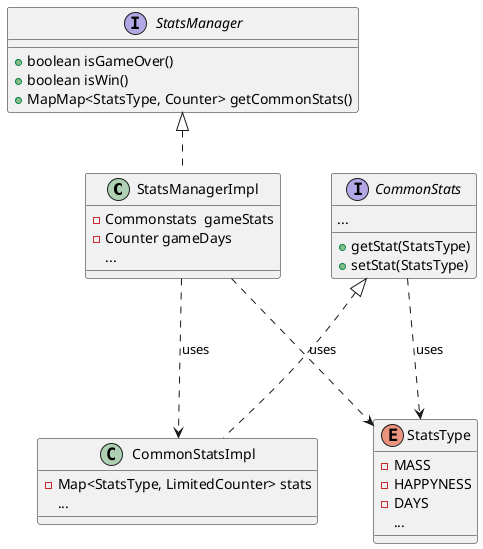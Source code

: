 @startuml
StatsManagerImpl  ...> CommonStatsImpl : uses
StatsManagerImpl  ...> StatsType : uses
CommonStats ...> StatsType : uses

interface StatsManager {
    + boolean isGameOver()
    + boolean isWin()
    + MapMap<StatsType, Counter> getCommonStats()
}

interface CommonStats {
    + getStat(StatsType)
    + setStat(StatsType)
    ...
}

class StatsManagerImpl implements StatsManager {
    - Commonstats  gameStats
    - Counter gameDays
    ...
}

class CommonStatsImpl implements CommonStats {
    - Map<StatsType, LimitedCounter> stats
    ...
}

enum StatsType {
    - MASS
    - HAPPYNESS
    - DAYS
    ...
}
@enduml


